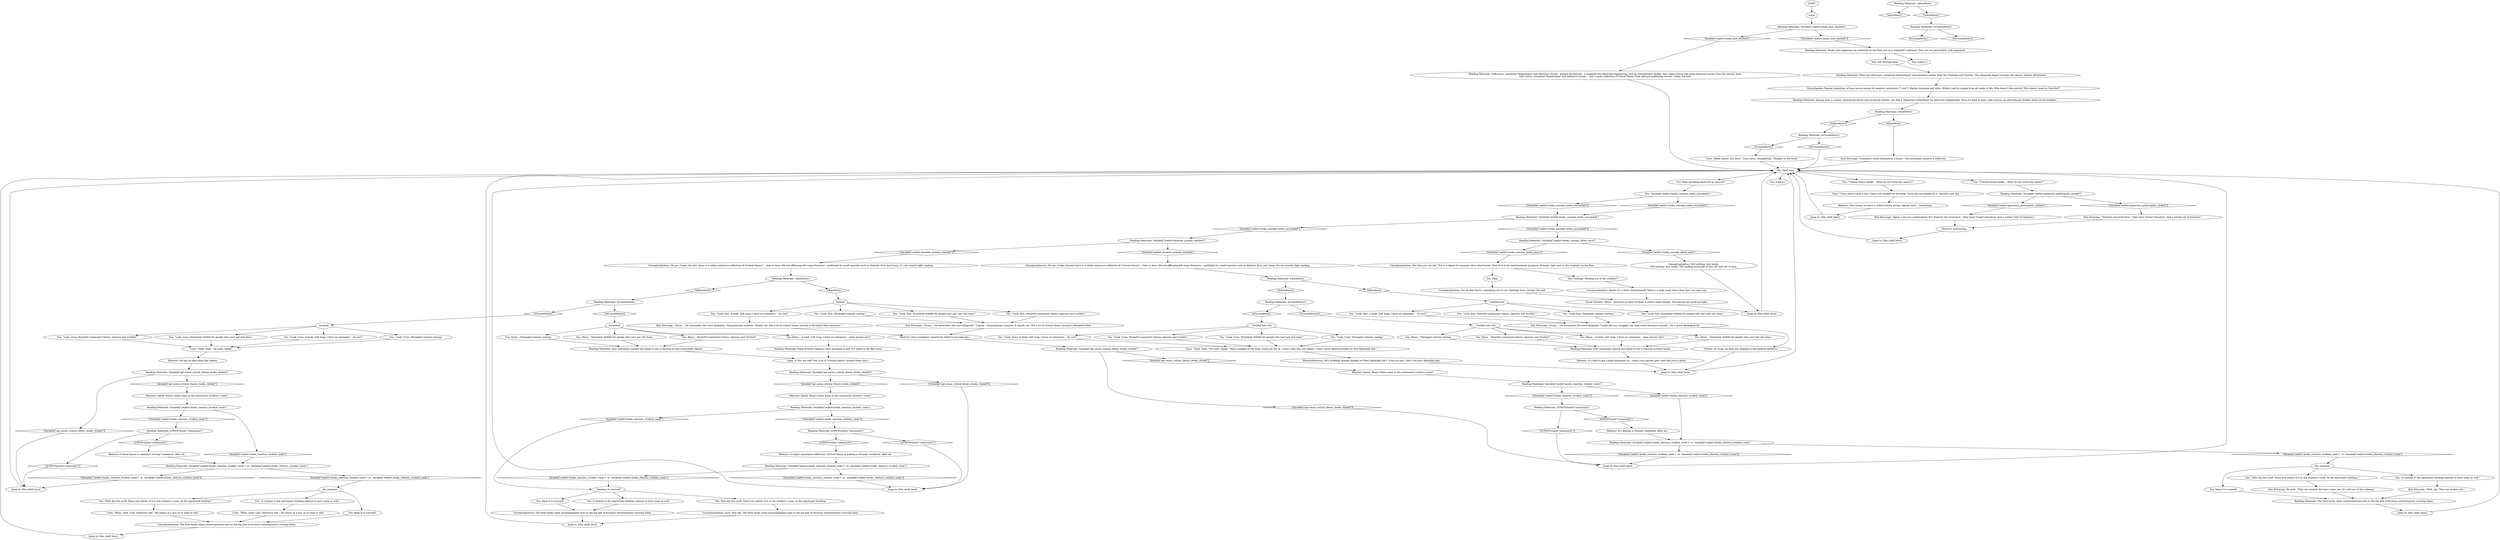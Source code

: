 # SEAFORT INT / READING MATERIALS
# bookshelf with critical theory (communist books) under gun
# ==================================================
digraph G {
	  0 [label="START"];
	  1 [label="input"];
	  2 [label="Reading Materials: Variable[\"seafort.books_concept_failed_once\"]"];
	  3 [label="Variable[\"seafort.books_concept_failed_once\"]", shape=diamond];
	  4 [label="!(Variable[\"seafort.books_concept_failed_once\"])", shape=diamond];
	  5 [label="You: \"Look, Cuno. Powerful communist theory, rigorous and truthful.\""];
	  6 [label="Reading Materials: Your incendiary remark has failed to stir a reaction in these books."];
	  7 [label="Jump to: [the_shelf_here]"];
	  8 [label="Rhetoric: It's hard to get a good argument on -- when your partner gets shot and you're alone."];
	  9 [label="You: \"Look, Kim. A book. Left wing. I have no comments -- do you?\""];
	  10 [label="Reading Materials: The little books seem inconsequential next to the big pile of frivolous entertainment covering them."];
	  11 [label="cunohub"];
	  12 [label="You: \"Look, Cuno. A book. Left wing. I have no comments -- do you?\""];
	  13 [label="Reading Materials: Variable[\"seafort.deserter_prehub_reached\"]"];
	  14 [label="Variable[\"seafort.deserter_prehub_reached\"]", shape=diamond];
	  15 [label="!(Variable[\"seafort.deserter_prehub_reached\"])", shape=diamond];
	  16 [label="Reading Materials: IsCunoInParty()"];
	  17 [label="IsCunoInParty()", shape=diamond];
	  18 [label="!(IsCunoInParty())", shape=diamond];
	  19 [label="You: Hmm... Deranged commie ranting."];
	  20 [label="Untitled hub (02)"];
	  21 [label="Reading Materials: Books and magazines lie scattered on the floor and on a makeshift cupboard. They are not particularly well organized."];
	  22 [label="Reading Materials: IsKimHere()"];
	  23 [label="IsKimHere()", shape=diamond];
	  24 [label="!(IsKimHere())", shape=diamond];
	  25 [label="kimhub"];
	  26 [label="You: Hmm... Downbeat dribble for people who can't get shit done."];
	  27 [label="Jump to: [the_shelf_here]"];
	  28 [label="Reading Materials: IsTHCPresent(\"communist\")"];
	  29 [label="IsTHCPresent(\"communist\")", shape=diamond];
	  30 [label="!(IsTHCPresent(\"communist\"))", shape=diamond];
	  31 [label="Conceptualization: Sure. Why not. The little books seem inconsequential next to the big pile of frivolous entertainment covering them."];
	  32 [label="Reading Materials: Variable[\"apt.sense_critical_theory_books_clicked\"]"];
	  33 [label="Variable[\"apt.sense_critical_theory_books_clicked\"]", shape=diamond];
	  34 [label="!(Variable[\"apt.sense_critical_theory_books_clicked\"])", shape=diamond];
	  35 [label="Reading Materials: IsTHCPresent(\"communist\")"];
	  36 [label="IsTHCPresent(\"communist\")", shape=diamond];
	  37 [label="!(IsTHCPresent(\"communist\"))", shape=diamond];
	  38 [label="You: Keep it to yourself."];
	  39 [label="Encyclopedia: Popular depictions of man-versus-nature by amateur naturalists T. and T. Harpin (husband and wife). Widely read by people from all walks of life. Who doesn't like nature? Who doesn't want to *survive*?"];
	  40 [label="Reading Materials: Among what is mostly commercial fiction and serialized stories, you find a 'Magazine Cathodique' for electrical engineering. Then it's back to pulp: light erotica, an international thriller about circuit benders..."];
	  41 [label="Kim Kitsuragi: He nods. \"That one student did have some, yes. It's still out of the ordinary.\""];
	  42 [label="You: \"Critical theory books... What do you think this means?\""];
	  43 [label="Logic: Is this not odd? Not a lot of *critical theory* around these days..."];
	  44 [label="You: \"Kids dig this stuff. There was plenty of it in the student's room. At the apartment building.\""];
	  45 [label="Rhetoric: It's making a *strong* comeback. After all..."];
	  46 [label="You: \"Look, Cuno. Deranged commie ranting.\""];
	  47 [label="Reaction Speed: Wasn't there some in the communist student's room?"];
	  48 [label="Reading Materials: IsKimHere()"];
	  49 [label="IsKimHere()", shape=diamond];
	  50 [label="!(IsKimHere())", shape=diamond];
	  51 [label="Reading Materials: Variable[\"seafort.books_concept_white_succeeded\"]"];
	  52 [label="Variable[\"seafort.books_concept_white_succeeded\"]", shape=diamond];
	  53 [label="!(Variable[\"seafort.books_concept_white_succeeded\"])", shape=diamond];
	  54 [label="Reading Materials: None of these *objects* have anything to add. It's silent in the flak tower."];
	  55 [label="Rhetoric: Critical theory is making a *strong* comeback. After all..."];
	  56 [label="Reading Materials: Variable[\"seafort.books_reaction_student_room\"]  or  Variable[\"seafort.books_rhetoric_student_room\"]"];
	  57 [label="Variable[\"seafort.books_reaction_student_room\"]  or  Variable[\"seafort.books_rhetoric_student_room\"]", shape=diamond];
	  58 [label="!(Variable[\"seafort.books_reaction_student_room\"]  or  Variable[\"seafort.books_rhetoric_student_room\"])", shape=diamond];
	  59 [label="Conceptualization: Oh yes. Under the bed there is a rather extensive collection of *critical theory* -- that is: dour, life-non-affirming left wing literature -- published by small imprints such as Abattoir Firm and Ousia. It's not exactly light reading."];
	  60 [label="You: [Leave.]"];
	  61 [label="Reading Materials: Variable[\"seafort.books_hub_reached\"]"];
	  62 [label="Variable[\"seafort.books_hub_reached\"]", shape=diamond];
	  63 [label="!(Variable[\"seafort.books_hub_reached\"])", shape=diamond];
	  64 [label="Conceptualization: Oh yes. Under the bed, there is a rather extensive collection of *critical theory* -- that is: dour, life-non-affirming left wing literature -- published by small imprints such as Abattoir Firm and Ousia. It's not exactly light reading."];
	  65 [label="You: Okay."];
	  66 [label="You: \"Kids dig this stuff. There was plenty of it in the student's room. At the apartment building.\""];
	  67 [label="Reading Materials: Variable[\"seafort.books_reaction_student_room\"]  or  Variable[\"seafort.books_rhetoric_student_room\"]"];
	  68 [label="Variable[\"seafort.books_reaction_student_room\"]  or  Variable[\"seafort.books_rhetoric_student_room\"]", shape=diamond];
	  69 [label="!(Variable[\"seafort.books_reaction_student_room\"]  or  Variable[\"seafort.books_rhetoric_student_room\"])", shape=diamond];
	  70 [label="Cuno: \"Cuno doesn't give a shit. Cuno's not hooked on the book. Tryna get me hooked on it, teachers and shit...\""];
	  71 [label="Jump to: [the_shelf_here]"];
	  72 [label="You: Hmm... Powerful communist theory, rigorous and *truthy*!"];
	  73 [label="Reading Materials: Variable[\"seafort.books_reaction_student_room\"]"];
	  74 [label="Variable[\"seafort.books_reaction_student_room\"]", shape=diamond];
	  75 [label="!(Variable[\"seafort.books_reaction_student_room\"])", shape=diamond];
	  76 [label="Reaction Speed: Wasn't there some in the communist student's room?"];
	  77 [label="You: Kids dig this stuff. There was plenty of it in the student's room. In the apartment building."];
	  78 [label="Cuno: \"Been readin' shit here,\" Cuno notes, thoughtfully. \"Hooked on the book.\""];
	  79 [label="Visual Calculus: Hmm... the print in some of these is pretty small though. This person has good eyesight."];
	  80 [label="Cuno: \"Yeah. Yeah.\" He nods, sagely. \"Man's hooked on the book. Gotta get his fix. Cuno's seen this shit before. Cuno's never getting hooked on that Hjelmdall shit...\""];
	  81 [label="Rhetoric: This means we have a critical theory loving vagrant here... interesting."];
	  82 [label="Kim Kitsuragi: \"Ousia...\" he enunciates the word diligently. \"I agree -- humanitarian sciences. It stands out. Not a lot of critical theory around in Revachol West...\""];
	  83 [label="Rhetoric: Your incendiary remark has failed to provoke him."];
	  84 [label="You: \"Look, Kim. Downbeat dribble for people who can't get shit done.\""];
	  85 [label="Reading Materials: Softcovers, serialized *fantastique* and detective stories, 'Animal Adventures', a magazine for electrical engineering, and an international thriller. Also: light erotica and some historical novels from the century past.\nSoft covers, serialized *fantastique* and detective stories -- and a small collection of critical theory from obscure publishing houses. Under the bed."];
	  86 [label="Conceptualization: Not that you can tell. This is a digest of someone who's dead bored. Most of it is for entertainment purposes, fittingly right next to the *radiola* on the floor."];
	  87 [label="Jump to: [the_shelf_here]"];
	  88 [label="the_commies"];
	  89 [label="Conceptualization: The little books seem inconsequential next to the big pile of frivolous entertainment covering them."];
	  90 [label="You: Hmm... Powerful communist theory, rigorous and *truthy*!"];
	  91 [label="Conceptualization: You do feel there's something you're not *getting* here, though. Oh well."];
	  92 [label="You: \"Look, Kim. Deranged commie ranting.\""];
	  93 [label="Reading Materials: IsTHCPresent(\"communist\")"];
	  94 [label="IsTHCPresent(\"communist\")", shape=diamond];
	  95 [label="!(IsTHCPresent(\"communist\"))", shape=diamond];
	  96 [label="Jump to: [the_shelf_here]"];
	  97 [label="Reading Materials: Variable[\"seafort.books_reaction_student_room\"]"];
	  98 [label="Variable[\"seafort.books_reaction_student_room\"]", shape=diamond];
	  99 [label="!(Variable[\"seafort.books_reaction_student_room\"])", shape=diamond];
	  100 [label="You: \"Look, Cuno. Powerful communist theory, rigorous and truthful.\""];
	  101 [label="noonehub"];
	  102 [label="You: \"A student in the apartment building seemed to have some as well.\""];
	  103 [label="Reading Materials: Variable[\"seafort.books_reaction_student_room\"]  or  Variable[\"seafort.books_rhetoric_student_room\"]"];
	  104 [label="Variable[\"seafort.books_reaction_student_room\"]  or  Variable[\"seafort.books_rhetoric_student_room\"]", shape=diamond];
	  105 [label="!(Variable[\"seafort.books_reaction_student_room\"]  or  Variable[\"seafort.books_rhetoric_student_room\"])", shape=diamond];
	  106 [label="Untitled hub (02)"];
	  107 [label="Kim Kitsuragi: \"Ousia...\" he enunciates the word diligently. \"Looks like our straggler has kept some literature around -- for a quick ideological fix.\""];
	  108 [label="You: Hmm... A book. Left wing. I have no comments -- does anyone else?"];
	  109 [label="Untitled hub"];
	  111 [label="You: Hmm... A book. Left wing. I have no comments -- does anyone else?"];
	  112 [label="Rhetoric: Interesting..."];
	  113 [label="You: Hmm... Downbeat dribble for people who can't get shit done."];
	  114 [label="the_shelf_here"];
	  115 [label="You: [Leave.]"];
	  116 [label="the_commies"];
	  117 [label="You: \"Critical theory books... What do you think this means?\""];
	  118 [label="Jump to: [the_shelf_here]"];
	  119 [label="You: \"Look, Cuno. Downbeat dribble for people who can't get shit done.\""];
	  120 [label="Reading Materials: IsKimHere()"];
	  121 [label="IsKimHere()", shape=diamond];
	  122 [label="!(IsKimHere())", shape=diamond];
	  123 [label="You: Does anything stand out as unusual?"];
	  124 [label="You: Variable[\"seafort.books_concept_white_succeeded\"]"];
	  125 [label="Variable[\"seafort.books_concept_white_succeeded\"]", shape=diamond];
	  126 [label="!(Variable[\"seafort.books_concept_white_succeeded\"])", shape=diamond];
	  127 [label="You: \"Look, Kim. Downbeat dribble for people who can't get shit done.\""];
	  128 [label="Kim Kitsuragi: \"Ousia...\" he enunciates the word diligently. \"Humanitarian sciences. Stands out. Not a lot of critical theory around in Revachol West anymore...\""];
	  129 [label="Reading Materials: Variable[\"seafort.generator_philosopher_clicked\"]"];
	  130 [label="Variable[\"seafort.generator_philosopher_clicked\"]", shape=diamond];
	  131 [label="!(Variable[\"seafort.generator_philosopher_clicked\"])", shape=diamond];
	  132 [label="Reading Materials: Your incendiary remark has failed to stir a reaction in these inanimate objects."];
	  133 [label="Kim Kitsuragi: \"Someone's made themselves a home.\" The lieutenant inspects a softcover."];
	  134 [label="Reading Materials: IsCunoInParty()"];
	  135 [label="IsCunoInParty()", shape=diamond];
	  136 [label="!(IsCunoInParty())", shape=diamond];
	  137 [label="Jump to: [the_shelf_here]"];
	  138 [label="Rhetoric: He has no idea what that means."];
	  139 [label="You: \"A student in the apartment building seemed to have some as well.\""];
	  140 [label="Jump to: [the_shelf_here]"];
	  141 [label="Volition: As usual, he does not respond to the political agitation."];
	  142 [label="You: Sift through them."];
	  143 [label="You: \"Look, Kim. Powerful communist theory, rigorous and truthful.\""];
	  144 [label="You: Hmm... Deranged commie ranting."];
	  145 [label="Reaction Speed: Wasn't there some in the communist student's room?"];
	  146 [label="Jump to: [the_shelf_here]"];
	  147 [label="You: A student in the apartment building seemed to have some as well."];
	  148 [label="You: \"Look, Kim. A book. Left wing. I have no comments -- do you?\""];
	  149 [label="You: Nothing? Nothing out of the ordinary?"];
	  150 [label="Conceptualization: Maybe it's a little old-fashioned? There's a nude mag? More than that, you can't say."];
	  151 [label="You: Keep it to yourself."];
	  152 [label="Conceptualization: Still nothing. Just books.\nStill nothing. Just books. The reading materials of this old man out of time."];
	  153 [label="You: \"Look, Cuno. Deranged commie ranting.\""];
	  154 [label="You: Keep it to yourself."];
	  155 [label="Kim Kitsuragi: \"Again, I am not a philosopher. But whoever has lived here -- they have *some* education. And a certain *set* of interests.\""];
	  156 [label="Jump to: [the_shelf_here]"];
	  157 [label="thinking_to_yourself"];
	  158 [label="Cuno: \"Yeah. Yeah.\" He nods, sagely."];
	  159 [label="Reading Materials: Variable[\"seafort.books_reaction_student_room\"]"];
	  160 [label="Variable[\"seafort.books_reaction_student_room\"]", shape=diamond];
	  161 [label="!(Variable[\"seafort.books_reaction_student_room\"])", shape=diamond];
	  162 [label="Cuno: \"Mhm, yeah. Cool. Detective shit.\" He seems at a loss as to what to add."];
	  163 [label="Cuno: \"Mhm, yeah. Cool. Detective shit.\" He seems at a loss as to what to add."];
	  164 [label="Electrochemistry: He's probably already hooked on *that Hjelmdall shit*. A kid his age.. that's the best Hjelmdall age."];
	  165 [label="You: \"Look, Kim. Powerful communist theory, rigorous and truthful.\""];
	  166 [label="Reading Materials: IsCunoInParty()"];
	  167 [label="IsCunoInParty()", shape=diamond];
	  168 [label="!(IsCunoInParty())", shape=diamond];
	  169 [label="Reading Materials: IsCunoInParty()"];
	  170 [label="IsCunoInParty()", shape=diamond];
	  171 [label="!(IsCunoInParty())", shape=diamond];
	  172 [label="Reading Materials: IsKimHere()"];
	  173 [label="IsKimHere()", shape=diamond];
	  174 [label="!(IsKimHere())", shape=diamond];
	  175 [label="Reading Materials: Variable[\"apt.sense_critical_theory_books_clicked\"]"];
	  176 [label="Variable[\"apt.sense_critical_theory_books_clicked\"]", shape=diamond];
	  177 [label="!(Variable[\"apt.sense_critical_theory_books_clicked\"])", shape=diamond];
	  178 [label="Kim Kitsuragi: \"Well, yes. That one student did.\""];
	  179 [label="Kim Kitsuragi: \"Whoever has lived here -- they have *some* education. And a certain set of interests.\""];
	  180 [label="Rhetoric: A vulgar materialist reflection. Critical theory is making a *strong* comeback. After all..."];
	  181 [label="You: \"Look, Cuno. Downbeat dribble for people who can't get shit done.\""];
	  182 [label="You: \"Look, Cuno. A book. Left wing. I have no comments -- do you?\""];
	  183 [label="You: \"Look, Kim. Deranged commie ranting.\""];
	  184 [label="Reading Materials: Most are softcovers: serialized *fantastique* and detective stories from the Twenties and Thirties. This disparate digest includes the classic 'Animal Adventures'."];
	  185 [label="Reading Materials: Variable[\"apt.sense_critical_theory_books_clicked\"]"];
	  186 [label="Variable[\"apt.sense_critical_theory_books_clicked\"]", shape=diamond];
	  187 [label="!(Variable[\"apt.sense_critical_theory_books_clicked\"])", shape=diamond];
	  188 [label="Conceptualization: The little books seem inconsequential next to the big pile of frivolous entertainment covering them."];
	  0 -> 1
	  1 -> 61
	  2 -> 3
	  2 -> 4
	  3 -> 152
	  4 -> 86
	  5 -> 80
	  6 -> 8
	  7 -> 114
	  8 -> 7
	  9 -> 128
	  10 -> 137
	  11 -> 12
	  11 -> 100
	  11 -> 181
	  11 -> 46
	  12 -> 158
	  13 -> 14
	  13 -> 15
	  14 -> 59
	  15 -> 64
	  16 -> 17
	  16 -> 18
	  19 -> 6
	  20 -> 113
	  20 -> 90
	  20 -> 19
	  20 -> 108
	  21 -> 60
	  21 -> 142
	  22 -> 24
	  22 -> 23
	  23 -> 133
	  24 -> 169
	  25 -> 9
	  25 -> 92
	  25 -> 127
	  25 -> 143
	  26 -> 132
	  27 -> 114
	  28 -> 29
	  28 -> 30
	  29 -> 180
	  30 -> 146
	  31 -> 96
	  32 -> 33
	  32 -> 34
	  33 -> 47
	  34 -> 140
	  35 -> 36
	  35 -> 37
	  36 -> 55
	  37 -> 140
	  38 -> 89
	  39 -> 40
	  40 -> 22
	  41 -> 10
	  42 -> 129
	  43 -> 185
	  44 -> 163
	  45 -> 103
	  46 -> 158
	  47 -> 159
	  48 -> 49
	  48 -> 50
	  49 -> 109
	  50 -> 166
	  51 -> 52
	  51 -> 53
	  52 -> 13
	  53 -> 2
	  54 -> 43
	  55 -> 56
	  56 -> 57
	  56 -> 58
	  57 -> 88
	  58 -> 140
	  59 -> 48
	  61 -> 62
	  61 -> 63
	  62 -> 85
	  63 -> 21
	  64 -> 172
	  65 -> 91
	  66 -> 41
	  67 -> 68
	  67 -> 69
	  68 -> 157
	  69 -> 146
	  70 -> 81
	  71 -> 114
	  72 -> 132
	  73 -> 74
	  73 -> 75
	  74 -> 103
	  75 -> 93
	  76 -> 97
	  77 -> 31
	  78 -> 114
	  79 -> 87
	  80 -> 164
	  81 -> 118
	  82 -> 83
	  83 -> 175
	  84 -> 107
	  85 -> 114
	  86 -> 65
	  86 -> 149
	  87 -> 114
	  88 -> 139
	  88 -> 44
	  88 -> 38
	  89 -> 71
	  90 -> 6
	  91 -> 79
	  92 -> 82
	  93 -> 94
	  93 -> 95
	  94 -> 45
	  95 -> 27
	  96 -> 114
	  97 -> 98
	  97 -> 99
	  98 -> 157
	  99 -> 28
	  100 -> 158
	  101 -> 72
	  101 -> 26
	  101 -> 144
	  101 -> 111
	  102 -> 178
	  103 -> 104
	  103 -> 105
	  104 -> 116
	  105 -> 27
	  106 -> 153
	  106 -> 5
	  106 -> 182
	  106 -> 119
	  107 -> 141
	  108 -> 6
	  109 -> 148
	  109 -> 84
	  109 -> 165
	  109 -> 183
	  111 -> 54
	  112 -> 156
	  113 -> 6
	  114 -> 115
	  114 -> 42
	  114 -> 123
	  114 -> 117
	  116 -> 66
	  116 -> 102
	  116 -> 154
	  117 -> 70
	  118 -> 114
	  119 -> 80
	  120 -> 121
	  120 -> 122
	  122 -> 16
	  123 -> 124
	  124 -> 125
	  124 -> 126
	  125 -> 51
	  126 -> 51
	  127 -> 82
	  128 -> 83
	  129 -> 130
	  129 -> 131
	  130 -> 155
	  131 -> 179
	  132 -> 43
	  133 -> 114
	  134 -> 136
	  134 -> 135
	  135 -> 11
	  136 -> 101
	  137 -> 114
	  138 -> 32
	  139 -> 162
	  140 -> 114
	  141 -> 7
	  142 -> 184
	  143 -> 82
	  144 -> 132
	  145 -> 73
	  146 -> 114
	  147 -> 188
	  148 -> 107
	  149 -> 150
	  150 -> 79
	  151 -> 188
	  152 -> 87
	  153 -> 80
	  154 -> 10
	  155 -> 112
	  156 -> 114
	  157 -> 147
	  157 -> 77
	  157 -> 151
	  158 -> 138
	  159 -> 160
	  159 -> 161
	  160 -> 56
	  161 -> 35
	  162 -> 89
	  163 -> 89
	  164 -> 7
	  165 -> 107
	  166 -> 168
	  166 -> 167
	  167 -> 106
	  168 -> 20
	  169 -> 170
	  169 -> 171
	  170 -> 78
	  171 -> 114
	  172 -> 173
	  172 -> 174
	  173 -> 25
	  174 -> 134
	  175 -> 176
	  175 -> 177
	  176 -> 145
	  177 -> 27
	  178 -> 10
	  179 -> 112
	  180 -> 67
	  181 -> 158
	  182 -> 80
	  183 -> 107
	  184 -> 39
	  185 -> 186
	  185 -> 187
	  186 -> 76
	  187 -> 146
	  188 -> 96
}

